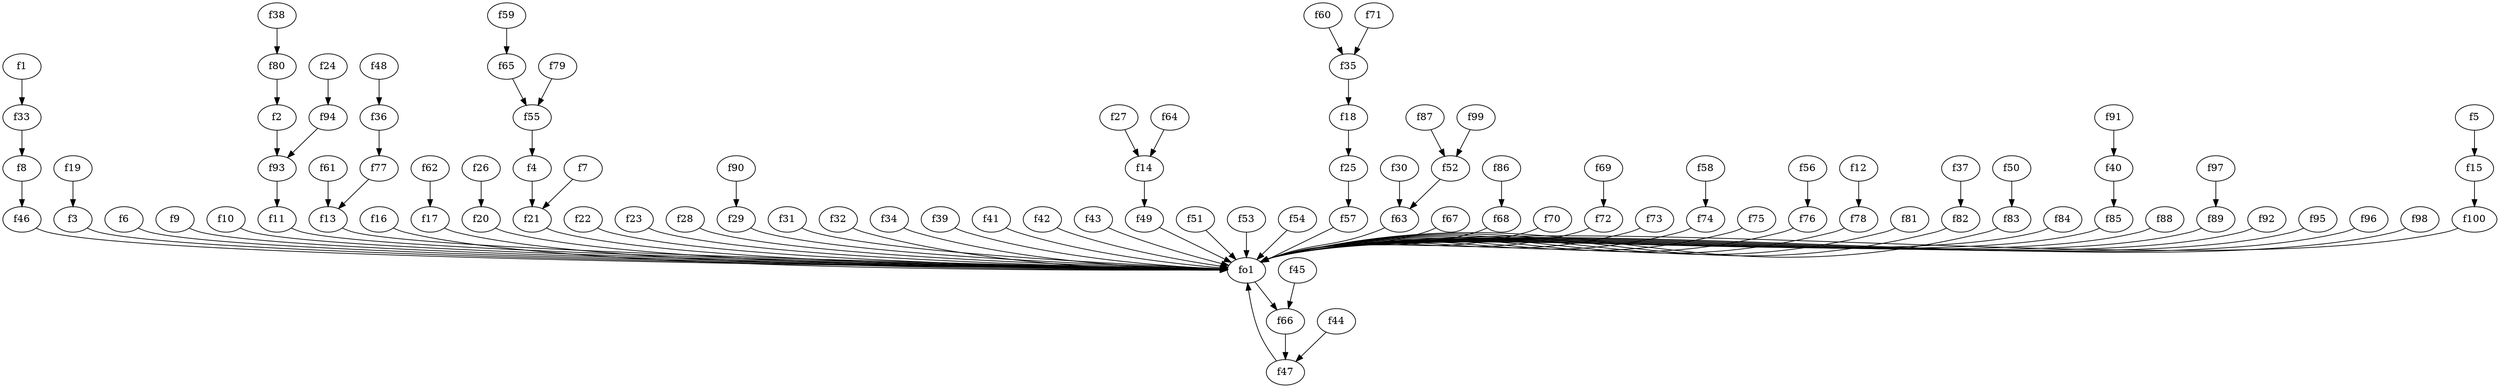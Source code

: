 strict digraph  {
f1;
f2;
f3;
f4;
f5;
f6;
f7;
f8;
f9;
f10;
f11;
f12;
f13;
f14;
f15;
f16;
f17;
f18;
f19;
f20;
f21;
f22;
f23;
f24;
f25;
f26;
f27;
f28;
f29;
f30;
f31;
f32;
f33;
f34;
f35;
f36;
f37;
f38;
f39;
f40;
f41;
f42;
f43;
f44;
f45;
f46;
f47;
f48;
f49;
f50;
f51;
f52;
f53;
f54;
f55;
f56;
f57;
f58;
f59;
f60;
f61;
f62;
f63;
f64;
f65;
f66;
f67;
f68;
f69;
f70;
f71;
f72;
f73;
f74;
f75;
f76;
f77;
f78;
f79;
f80;
f81;
f82;
f83;
f84;
f85;
f86;
f87;
f88;
f89;
f90;
f91;
f92;
f93;
f94;
f95;
f96;
f97;
f98;
f99;
f100;
fo1;
f1 -> f33  [weight=2];
f2 -> f93  [weight=2];
f3 -> fo1  [weight=2];
f4 -> f21  [weight=2];
f5 -> f15  [weight=2];
f6 -> fo1  [weight=2];
f7 -> f21  [weight=2];
f8 -> f46  [weight=2];
f9 -> fo1  [weight=2];
f10 -> fo1  [weight=2];
f11 -> fo1  [weight=2];
f12 -> f78  [weight=2];
f13 -> fo1  [weight=2];
f14 -> f49  [weight=2];
f15 -> f100  [weight=2];
f16 -> fo1  [weight=2];
f17 -> fo1  [weight=2];
f18 -> f25  [weight=2];
f19 -> f3  [weight=2];
f20 -> fo1  [weight=2];
f21 -> fo1  [weight=2];
f22 -> fo1  [weight=2];
f23 -> fo1  [weight=2];
f24 -> f94  [weight=2];
f25 -> f57  [weight=2];
f26 -> f20  [weight=2];
f27 -> f14  [weight=2];
f28 -> fo1  [weight=2];
f29 -> fo1  [weight=2];
f30 -> f63  [weight=2];
f31 -> fo1  [weight=2];
f32 -> fo1  [weight=2];
f33 -> f8  [weight=2];
f34 -> fo1  [weight=2];
f35 -> f18  [weight=2];
f36 -> f77  [weight=2];
f37 -> f82  [weight=2];
f38 -> f80  [weight=2];
f39 -> fo1  [weight=2];
f40 -> f85  [weight=2];
f41 -> fo1  [weight=2];
f42 -> fo1  [weight=2];
f43 -> fo1  [weight=2];
f44 -> f47  [weight=2];
f45 -> f66  [weight=2];
f46 -> fo1  [weight=2];
f47 -> fo1  [weight=2];
f48 -> f36  [weight=2];
f49 -> fo1  [weight=2];
f50 -> f83  [weight=2];
f51 -> fo1  [weight=2];
f52 -> f63  [weight=2];
f53 -> fo1  [weight=2];
f54 -> fo1  [weight=2];
f55 -> f4  [weight=2];
f56 -> f76  [weight=2];
f57 -> fo1  [weight=2];
f58 -> f74  [weight=2];
f59 -> f65  [weight=2];
f60 -> f35  [weight=2];
f61 -> f13  [weight=2];
f62 -> f17  [weight=2];
f63 -> fo1  [weight=2];
f64 -> f14  [weight=2];
f65 -> f55  [weight=2];
f66 -> f47  [weight=2];
f67 -> fo1  [weight=2];
f68 -> fo1  [weight=2];
f69 -> f72  [weight=2];
f70 -> fo1  [weight=2];
f71 -> f35  [weight=2];
f72 -> fo1  [weight=2];
f73 -> fo1  [weight=2];
f74 -> fo1  [weight=2];
f75 -> fo1  [weight=2];
f76 -> fo1  [weight=2];
f77 -> f13  [weight=2];
f78 -> fo1  [weight=2];
f79 -> f55  [weight=2];
f80 -> f2  [weight=2];
f81 -> fo1  [weight=2];
f82 -> fo1  [weight=2];
f83 -> fo1  [weight=2];
f84 -> fo1  [weight=2];
f85 -> fo1  [weight=2];
f86 -> f68  [weight=2];
f87 -> f52  [weight=2];
f88 -> fo1  [weight=2];
f89 -> fo1  [weight=2];
f90 -> f29  [weight=2];
f91 -> f40  [weight=2];
f92 -> fo1  [weight=2];
f93 -> f11  [weight=2];
f94 -> f93  [weight=2];
f95 -> fo1  [weight=2];
f96 -> fo1  [weight=2];
f97 -> f89  [weight=2];
f98 -> fo1  [weight=2];
f99 -> f52  [weight=2];
f100 -> fo1  [weight=2];
fo1 -> f66  [weight=2];
}
